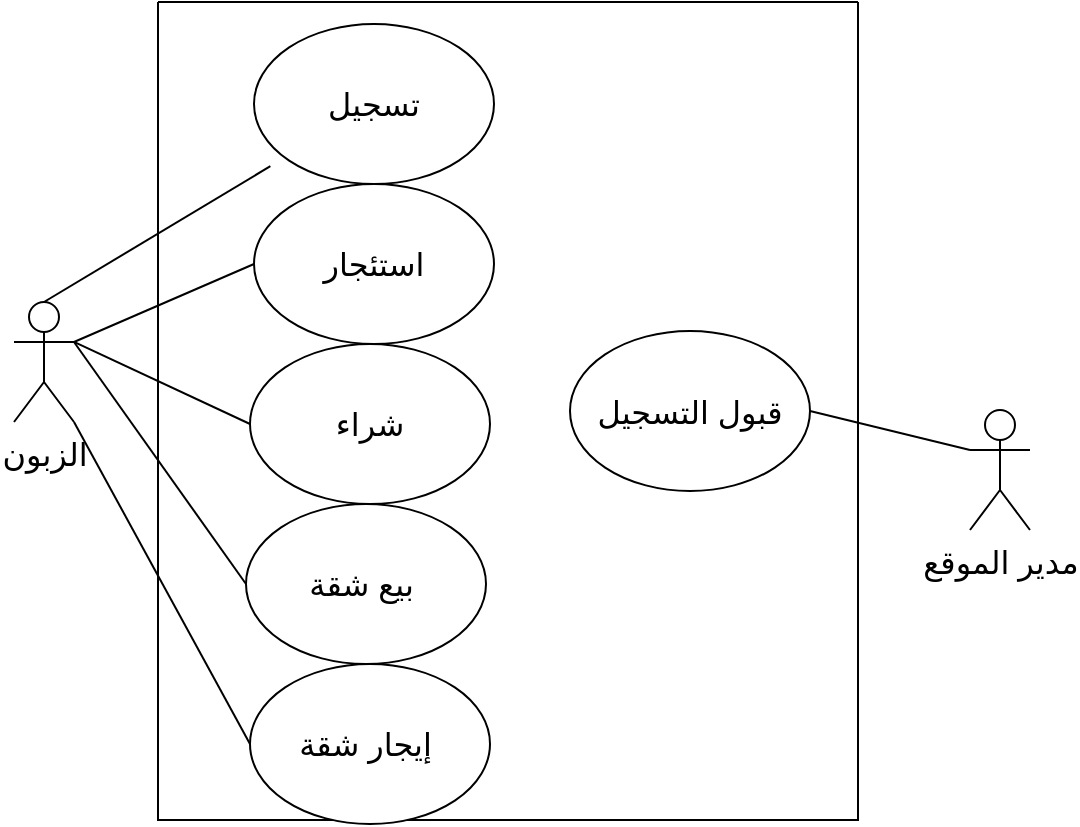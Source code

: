 <mxfile version="21.5.0" type="github" pages="3">
  <diagram id="wTf1RqI4Zr4Ka6ZaDeev" name="Page-1">
    <mxGraphModel dx="874" dy="1165" grid="0" gridSize="10" guides="1" tooltips="1" connect="1" arrows="1" fold="1" page="0" pageScale="1" pageWidth="827" pageHeight="1169" math="0" shadow="0">
      <root>
        <mxCell id="0" />
        <mxCell id="1" parent="0" />
        <mxCell id="CyrqF9XMyJSYpWFoRWkW-1" value="مدير الموقع" style="shape=umlActor;verticalLabelPosition=bottom;verticalAlign=top;html=1;outlineConnect=0;fontSize=16;" parent="1" vertex="1">
          <mxGeometry x="406" y="196" width="30" height="60" as="geometry" />
        </mxCell>
        <mxCell id="CyrqF9XMyJSYpWFoRWkW-2" value="الزبون" style="shape=umlActor;verticalLabelPosition=bottom;verticalAlign=top;html=1;outlineConnect=0;fontSize=16;" parent="1" vertex="1">
          <mxGeometry x="-72" y="142" width="30" height="60" as="geometry" />
        </mxCell>
        <mxCell id="CyrqF9XMyJSYpWFoRWkW-3" value="" style="swimlane;startSize=0;fontSize=16;" parent="1" vertex="1">
          <mxGeometry y="-8" width="350" height="409" as="geometry" />
        </mxCell>
        <mxCell id="CyrqF9XMyJSYpWFoRWkW-7" value="استئجار" style="ellipse;whiteSpace=wrap;html=1;fontSize=16;" parent="CyrqF9XMyJSYpWFoRWkW-3" vertex="1">
          <mxGeometry x="48" y="91" width="120" height="80" as="geometry" />
        </mxCell>
        <mxCell id="CyrqF9XMyJSYpWFoRWkW-6" value="تسجيل" style="ellipse;whiteSpace=wrap;html=1;fontSize=16;" parent="CyrqF9XMyJSYpWFoRWkW-3" vertex="1">
          <mxGeometry x="48" y="11" width="120" height="80" as="geometry" />
        </mxCell>
        <mxCell id="CyrqF9XMyJSYpWFoRWkW-8" value="شراء" style="ellipse;whiteSpace=wrap;html=1;fontSize=16;" parent="CyrqF9XMyJSYpWFoRWkW-3" vertex="1">
          <mxGeometry x="46" y="171" width="120" height="80" as="geometry" />
        </mxCell>
        <mxCell id="CyrqF9XMyJSYpWFoRWkW-9" value="بيع شقة&amp;nbsp;" style="ellipse;whiteSpace=wrap;html=1;fontSize=16;" parent="CyrqF9XMyJSYpWFoRWkW-3" vertex="1">
          <mxGeometry x="44" y="251" width="120" height="80" as="geometry" />
        </mxCell>
        <mxCell id="CyrqF9XMyJSYpWFoRWkW-10" value="إيجار شقة&amp;nbsp;" style="ellipse;whiteSpace=wrap;html=1;fontSize=16;" parent="CyrqF9XMyJSYpWFoRWkW-3" vertex="1">
          <mxGeometry x="46" y="331" width="120" height="80" as="geometry" />
        </mxCell>
        <mxCell id="XCj3xdZs8bMcP071vpY_-6" value="قبول التسجيل" style="ellipse;whiteSpace=wrap;html=1;fontSize=16;" parent="CyrqF9XMyJSYpWFoRWkW-3" vertex="1">
          <mxGeometry x="206" y="164.5" width="120" height="80" as="geometry" />
        </mxCell>
        <mxCell id="XCj3xdZs8bMcP071vpY_-1" value="" style="endArrow=none;html=1;rounded=0;fontSize=12;startSize=14;endSize=14;sourcePerimeterSpacing=8;targetPerimeterSpacing=8;curved=1;exitX=0.5;exitY=0;exitDx=0;exitDy=0;exitPerimeter=0;" parent="1" source="CyrqF9XMyJSYpWFoRWkW-2" target="CyrqF9XMyJSYpWFoRWkW-6" edge="1">
          <mxGeometry width="50" height="50" relative="1" as="geometry">
            <mxPoint x="-29" y="137" as="sourcePoint" />
            <mxPoint x="21" y="87" as="targetPoint" />
          </mxGeometry>
        </mxCell>
        <mxCell id="XCj3xdZs8bMcP071vpY_-2" value="" style="endArrow=none;html=1;rounded=0;fontSize=12;startSize=14;endSize=14;sourcePerimeterSpacing=8;targetPerimeterSpacing=8;curved=1;exitX=1;exitY=0.333;exitDx=0;exitDy=0;exitPerimeter=0;entryX=0;entryY=0.5;entryDx=0;entryDy=0;" parent="1" source="CyrqF9XMyJSYpWFoRWkW-2" target="CyrqF9XMyJSYpWFoRWkW-7" edge="1">
          <mxGeometry width="50" height="50" relative="1" as="geometry">
            <mxPoint x="-47" y="152" as="sourcePoint" />
            <mxPoint x="66.188" y="84.087" as="targetPoint" />
          </mxGeometry>
        </mxCell>
        <mxCell id="XCj3xdZs8bMcP071vpY_-3" value="" style="endArrow=none;html=1;rounded=0;fontSize=12;startSize=14;endSize=14;sourcePerimeterSpacing=8;targetPerimeterSpacing=8;curved=1;exitX=1;exitY=0.333;exitDx=0;exitDy=0;exitPerimeter=0;entryX=0;entryY=0.5;entryDx=0;entryDy=0;" parent="1" source="CyrqF9XMyJSYpWFoRWkW-2" target="CyrqF9XMyJSYpWFoRWkW-8" edge="1">
          <mxGeometry width="50" height="50" relative="1" as="geometry">
            <mxPoint x="-32" y="172" as="sourcePoint" />
            <mxPoint x="58" y="133" as="targetPoint" />
          </mxGeometry>
        </mxCell>
        <mxCell id="XCj3xdZs8bMcP071vpY_-4" value="" style="endArrow=none;html=1;rounded=0;fontSize=12;startSize=14;endSize=14;sourcePerimeterSpacing=8;targetPerimeterSpacing=8;curved=1;entryX=0;entryY=0.5;entryDx=0;entryDy=0;exitX=1;exitY=0.333;exitDx=0;exitDy=0;exitPerimeter=0;" parent="1" source="CyrqF9XMyJSYpWFoRWkW-2" target="CyrqF9XMyJSYpWFoRWkW-9" edge="1">
          <mxGeometry width="50" height="50" relative="1" as="geometry">
            <mxPoint x="-32" y="172" as="sourcePoint" />
            <mxPoint x="56" y="213" as="targetPoint" />
          </mxGeometry>
        </mxCell>
        <mxCell id="XCj3xdZs8bMcP071vpY_-5" value="" style="endArrow=none;html=1;rounded=0;fontSize=12;startSize=14;endSize=14;sourcePerimeterSpacing=8;targetPerimeterSpacing=8;curved=1;entryX=0;entryY=0.5;entryDx=0;entryDy=0;exitX=1;exitY=1;exitDx=0;exitDy=0;exitPerimeter=0;" parent="1" source="CyrqF9XMyJSYpWFoRWkW-2" target="CyrqF9XMyJSYpWFoRWkW-10" edge="1">
          <mxGeometry width="50" height="50" relative="1" as="geometry">
            <mxPoint x="-32" y="172" as="sourcePoint" />
            <mxPoint x="54" y="293" as="targetPoint" />
          </mxGeometry>
        </mxCell>
        <mxCell id="XCj3xdZs8bMcP071vpY_-7" value="" style="endArrow=none;html=1;rounded=0;fontSize=12;startSize=14;endSize=14;sourcePerimeterSpacing=8;targetPerimeterSpacing=8;curved=1;entryX=1;entryY=0.5;entryDx=0;entryDy=0;exitX=0;exitY=0.333;exitDx=0;exitDy=0;exitPerimeter=0;" parent="1" source="CyrqF9XMyJSYpWFoRWkW-1" target="XCj3xdZs8bMcP071vpY_-6" edge="1">
          <mxGeometry width="50" height="50" relative="1" as="geometry">
            <mxPoint x="251" y="329" as="sourcePoint" />
            <mxPoint x="301" y="279" as="targetPoint" />
          </mxGeometry>
        </mxCell>
      </root>
    </mxGraphModel>
  </diagram>
  <diagram id="xHIfylE6GgK3lqdlmj6U" name="DFD">
    <mxGraphModel dx="1434" dy="772" grid="1" gridSize="10" guides="1" tooltips="1" connect="1" arrows="1" fold="1" page="1" pageScale="1" pageWidth="850" pageHeight="1100" math="0" shadow="0">
      <root>
        <mxCell id="0" />
        <mxCell id="1" parent="0" />
        <mxCell id="Qc_U0rAYabFZTpp4bNLj-1" value="المستخدم" style="rounded=1;whiteSpace=wrap;html=1;" vertex="1" parent="1">
          <mxGeometry x="47" y="335" width="130" height="110" as="geometry" />
        </mxCell>
        <mxCell id="Qc_U0rAYabFZTpp4bNLj-3" value="نظام التسجيل" style="ellipse;whiteSpace=wrap;html=1;aspect=fixed;" vertex="1" parent="1">
          <mxGeometry x="347" y="315" width="130" height="130" as="geometry" />
        </mxCell>
        <mxCell id="Qc_U0rAYabFZTpp4bNLj-5" value="مدير الموقع" style="rounded=1;whiteSpace=wrap;html=1;" vertex="1" parent="1">
          <mxGeometry x="667" y="325" width="130" height="110" as="geometry" />
        </mxCell>
        <mxCell id="Qc_U0rAYabFZTpp4bNLj-6" value="" style="endArrow=classic;html=1;rounded=0;exitX=1;exitY=0.25;exitDx=0;exitDy=0;entryX=0;entryY=0;entryDx=0;entryDy=0;" edge="1" parent="1" target="Qc_U0rAYabFZTpp4bNLj-3">
          <mxGeometry width="50" height="50" relative="1" as="geometry">
            <mxPoint x="178" y="362.5" as="sourcePoint" />
            <mxPoint x="668" y="370" as="targetPoint" />
          </mxGeometry>
        </mxCell>
        <mxCell id="Qc_U0rAYabFZTpp4bNLj-10" value="تعبئة المعلومات الشخصية" style="edgeLabel;html=1;align=center;verticalAlign=middle;resizable=0;points=[];" vertex="1" connectable="0" parent="Qc_U0rAYabFZTpp4bNLj-6">
          <mxGeometry x="-0.208" y="-2" relative="1" as="geometry">
            <mxPoint as="offset" />
          </mxGeometry>
        </mxCell>
        <mxCell id="Qc_U0rAYabFZTpp4bNLj-7" value="عرض قوائم الطلبات" style="endArrow=classic;html=1;rounded=0;exitX=1;exitY=0;exitDx=0;exitDy=0;entryX=0;entryY=0.25;entryDx=0;entryDy=0;" edge="1" parent="1" source="Qc_U0rAYabFZTpp4bNLj-3" target="Qc_U0rAYabFZTpp4bNLj-5">
          <mxGeometry width="50" height="50" relative="1" as="geometry">
            <mxPoint x="208" y="373" as="sourcePoint" />
            <mxPoint x="351" y="344" as="targetPoint" />
          </mxGeometry>
        </mxCell>
        <mxCell id="Qc_U0rAYabFZTpp4bNLj-8" value="قبول&amp;nbsp;الطلب" style="endArrow=classic;html=1;rounded=0;exitX=-0.015;exitY=0.564;exitDx=0;exitDy=0;entryX=1;entryY=0.5;entryDx=0;entryDy=0;exitPerimeter=0;" edge="1" parent="1" source="Qc_U0rAYabFZTpp4bNLj-5" target="Qc_U0rAYabFZTpp4bNLj-3">
          <mxGeometry width="50" height="50" relative="1" as="geometry">
            <mxPoint x="498" y="460" as="sourcePoint" />
            <mxPoint x="653" y="479" as="targetPoint" />
          </mxGeometry>
        </mxCell>
        <mxCell id="Qc_U0rAYabFZTpp4bNLj-9" value="" style="endArrow=classic;html=1;rounded=0;exitX=1;exitY=0.75;exitDx=0;exitDy=0;entryX=0;entryY=1;entryDx=0;entryDy=0;" edge="1" parent="1" target="Qc_U0rAYabFZTpp4bNLj-3">
          <mxGeometry width="50" height="50" relative="1" as="geometry">
            <mxPoint x="178" y="417.5" as="sourcePoint" />
            <mxPoint x="351" y="344" as="targetPoint" />
          </mxGeometry>
        </mxCell>
        <mxCell id="Qc_U0rAYabFZTpp4bNLj-12" value="الدخول إلى لموقع باستخدام المعلومات" style="edgeLabel;html=1;align=center;verticalAlign=middle;resizable=0;points=[];" vertex="1" connectable="0" parent="Qc_U0rAYabFZTpp4bNLj-9">
          <mxGeometry x="-0.522" y="1" relative="1" as="geometry">
            <mxPoint as="offset" />
          </mxGeometry>
        </mxCell>
        <mxCell id="Qc_U0rAYabFZTpp4bNLj-13" value="توليد رقم خاص" style="endArrow=classic;html=1;rounded=0;exitX=0;exitY=0.75;exitDx=0;exitDy=0;entryX=1;entryY=1;entryDx=0;entryDy=0;" edge="1" parent="1" source="Qc_U0rAYabFZTpp4bNLj-5" target="Qc_U0rAYabFZTpp4bNLj-3">
          <mxGeometry width="50" height="50" relative="1" as="geometry">
            <mxPoint x="675" y="397" as="sourcePoint" />
            <mxPoint x="487" y="390" as="targetPoint" />
          </mxGeometry>
        </mxCell>
        <mxCell id="NSK82OIOkTfN70QciDOt-1" value="المستخدمين" style="rounded=0;whiteSpace=wrap;html=1;" vertex="1" parent="1">
          <mxGeometry x="352" y="560" width="120" height="60" as="geometry" />
        </mxCell>
        <mxCell id="NSK82OIOkTfN70QciDOt-2" value="" style="endArrow=classic;html=1;rounded=0;exitX=0.75;exitY=0;exitDx=0;exitDy=0;entryX=0.723;entryY=0.946;entryDx=0;entryDy=0;entryPerimeter=0;" edge="1" parent="1" source="NSK82OIOkTfN70QciDOt-1" target="Qc_U0rAYabFZTpp4bNLj-3">
          <mxGeometry width="50" height="50" relative="1" as="geometry">
            <mxPoint x="400" y="530" as="sourcePoint" />
            <mxPoint x="450" y="480" as="targetPoint" />
          </mxGeometry>
        </mxCell>
        <mxCell id="NSK82OIOkTfN70QciDOt-3" value="" style="endArrow=classic;html=1;rounded=0;exitX=0.277;exitY=0.946;exitDx=0;exitDy=0;entryX=0.25;entryY=0;entryDx=0;entryDy=0;exitPerimeter=0;" edge="1" parent="1" source="Qc_U0rAYabFZTpp4bNLj-3" target="NSK82OIOkTfN70QciDOt-1">
          <mxGeometry width="50" height="50" relative="1" as="geometry">
            <mxPoint x="452" y="570" as="sourcePoint" />
            <mxPoint x="451" y="448" as="targetPoint" />
          </mxGeometry>
        </mxCell>
      </root>
    </mxGraphModel>
  </diagram>
  <diagram id="7IVNLUcVSvU3tUIChaOL" name="DFD2">
    <mxGraphModel dx="1434" dy="772" grid="1" gridSize="10" guides="1" tooltips="1" connect="1" arrows="1" fold="1" page="1" pageScale="1" pageWidth="850" pageHeight="1100" math="0" shadow="0">
      <root>
        <mxCell id="0" />
        <mxCell id="1" parent="0" />
        <mxCell id="uS72BXES3QQi1mKRlwHS-1" value="المستخدم" style="rounded=1;whiteSpace=wrap;html=1;" vertex="1" parent="1">
          <mxGeometry x="47" y="335" width="130" height="110" as="geometry" />
        </mxCell>
        <mxCell id="uS72BXES3QQi1mKRlwHS-2" value="نظام الطلبات" style="ellipse;whiteSpace=wrap;html=1;aspect=fixed;" vertex="1" parent="1">
          <mxGeometry x="347" y="315" width="130" height="130" as="geometry" />
        </mxCell>
        <mxCell id="uS72BXES3QQi1mKRlwHS-3" value="مدير الموقع" style="rounded=1;whiteSpace=wrap;html=1;" vertex="1" parent="1">
          <mxGeometry x="667" y="325" width="130" height="110" as="geometry" />
        </mxCell>
        <mxCell id="uS72BXES3QQi1mKRlwHS-4" value="" style="endArrow=classic;html=1;rounded=0;exitX=1;exitY=0.25;exitDx=0;exitDy=0;entryX=0;entryY=0;entryDx=0;entryDy=0;" edge="1" parent="1" target="uS72BXES3QQi1mKRlwHS-2">
          <mxGeometry width="50" height="50" relative="1" as="geometry">
            <mxPoint x="178" y="362.5" as="sourcePoint" />
            <mxPoint x="668" y="370" as="targetPoint" />
          </mxGeometry>
        </mxCell>
        <mxCell id="uS72BXES3QQi1mKRlwHS-5" value="الدخول إلى لموقع باستخدام المعلومات" style="edgeLabel;html=1;align=center;verticalAlign=middle;resizable=0;points=[];" vertex="1" connectable="0" parent="uS72BXES3QQi1mKRlwHS-4">
          <mxGeometry x="-0.208" y="-2" relative="1" as="geometry">
            <mxPoint as="offset" />
          </mxGeometry>
        </mxCell>
        <mxCell id="uS72BXES3QQi1mKRlwHS-6" value="عرض قوائم الطلبات" style="endArrow=classic;html=1;rounded=0;exitX=1;exitY=0;exitDx=0;exitDy=0;entryX=0;entryY=0.25;entryDx=0;entryDy=0;" edge="1" parent="1" source="uS72BXES3QQi1mKRlwHS-2" target="uS72BXES3QQi1mKRlwHS-3">
          <mxGeometry width="50" height="50" relative="1" as="geometry">
            <mxPoint x="208" y="373" as="sourcePoint" />
            <mxPoint x="351" y="344" as="targetPoint" />
          </mxGeometry>
        </mxCell>
        <mxCell id="uS72BXES3QQi1mKRlwHS-7" value="قبول&amp;nbsp;الطلب" style="endArrow=classic;html=1;rounded=0;exitX=-0.015;exitY=0.564;exitDx=0;exitDy=0;entryX=1;entryY=0.5;entryDx=0;entryDy=0;exitPerimeter=0;" edge="1" parent="1" source="uS72BXES3QQi1mKRlwHS-3" target="uS72BXES3QQi1mKRlwHS-2">
          <mxGeometry width="50" height="50" relative="1" as="geometry">
            <mxPoint x="498" y="460" as="sourcePoint" />
            <mxPoint x="653" y="479" as="targetPoint" />
          </mxGeometry>
        </mxCell>
        <mxCell id="uS72BXES3QQi1mKRlwHS-8" value="" style="endArrow=classic;html=1;rounded=0;exitX=1;exitY=0.75;exitDx=0;exitDy=0;entryX=0;entryY=1;entryDx=0;entryDy=0;" edge="1" parent="1" target="uS72BXES3QQi1mKRlwHS-2">
          <mxGeometry width="50" height="50" relative="1" as="geometry">
            <mxPoint x="178" y="417.5" as="sourcePoint" />
            <mxPoint x="351" y="344" as="targetPoint" />
          </mxGeometry>
        </mxCell>
        <mxCell id="uS72BXES3QQi1mKRlwHS-9" value="تعبئة طلب استئجار شقة" style="edgeLabel;html=1;align=center;verticalAlign=middle;resizable=0;points=[];" vertex="1" connectable="0" parent="uS72BXES3QQi1mKRlwHS-8">
          <mxGeometry x="-0.522" y="1" relative="1" as="geometry">
            <mxPoint as="offset" />
          </mxGeometry>
        </mxCell>
        <mxCell id="uS72BXES3QQi1mKRlwHS-11" value="عرض قوائم الشقق" style="endArrow=classic;html=1;rounded=0;exitX=0;exitY=0.5;exitDx=0;exitDy=0;entryX=1;entryY=0.5;entryDx=0;entryDy=0;" edge="1" parent="1" source="uS72BXES3QQi1mKRlwHS-2" target="uS72BXES3QQi1mKRlwHS-1">
          <mxGeometry width="50" height="50" relative="1" as="geometry">
            <mxPoint x="468" y="344" as="sourcePoint" />
            <mxPoint x="677" y="363" as="targetPoint" />
          </mxGeometry>
        </mxCell>
        <mxCell id="lEUnJgOxXiKT-D57hryI-1" value="المستخدمين" style="rounded=0;whiteSpace=wrap;html=1;" vertex="1" parent="1">
          <mxGeometry x="352" y="560" width="120" height="60" as="geometry" />
        </mxCell>
        <mxCell id="lEUnJgOxXiKT-D57hryI-2" value="" style="endArrow=classic;html=1;rounded=0;exitX=0.75;exitY=0;exitDx=0;exitDy=0;entryX=0.723;entryY=0.946;entryDx=0;entryDy=0;entryPerimeter=0;" edge="1" parent="1" source="lEUnJgOxXiKT-D57hryI-1">
          <mxGeometry width="50" height="50" relative="1" as="geometry">
            <mxPoint x="400" y="530" as="sourcePoint" />
            <mxPoint x="441" y="438" as="targetPoint" />
          </mxGeometry>
        </mxCell>
        <mxCell id="lEUnJgOxXiKT-D57hryI-3" value="" style="endArrow=classic;html=1;rounded=0;exitX=0.277;exitY=0.946;exitDx=0;exitDy=0;entryX=0.25;entryY=0;entryDx=0;entryDy=0;exitPerimeter=0;" edge="1" parent="1" target="lEUnJgOxXiKT-D57hryI-1">
          <mxGeometry width="50" height="50" relative="1" as="geometry">
            <mxPoint x="383" y="438" as="sourcePoint" />
            <mxPoint x="451" y="448" as="targetPoint" />
          </mxGeometry>
        </mxCell>
        <mxCell id="lEUnJgOxXiKT-D57hryI-4" value="الشقق" style="rounded=0;whiteSpace=wrap;html=1;" vertex="1" parent="1">
          <mxGeometry x="352" y="140" width="120" height="60" as="geometry" />
        </mxCell>
        <mxCell id="lEUnJgOxXiKT-D57hryI-5" value="" style="endArrow=classic;html=1;rounded=0;exitX=0.75;exitY=0;exitDx=0;exitDy=0;entryX=0.723;entryY=0.946;entryDx=0;entryDy=0;entryPerimeter=0;" edge="1" parent="1">
          <mxGeometry width="50" height="50" relative="1" as="geometry">
            <mxPoint x="442" y="325" as="sourcePoint" />
            <mxPoint x="441" y="203" as="targetPoint" />
          </mxGeometry>
        </mxCell>
        <mxCell id="lEUnJgOxXiKT-D57hryI-6" value="" style="endArrow=classic;html=1;rounded=0;exitX=0.277;exitY=0.946;exitDx=0;exitDy=0;entryX=0.25;entryY=0;entryDx=0;entryDy=0;exitPerimeter=0;" edge="1" parent="1">
          <mxGeometry width="50" height="50" relative="1" as="geometry">
            <mxPoint x="383" y="203" as="sourcePoint" />
            <mxPoint x="382" y="325" as="targetPoint" />
          </mxGeometry>
        </mxCell>
      </root>
    </mxGraphModel>
  </diagram>
</mxfile>
